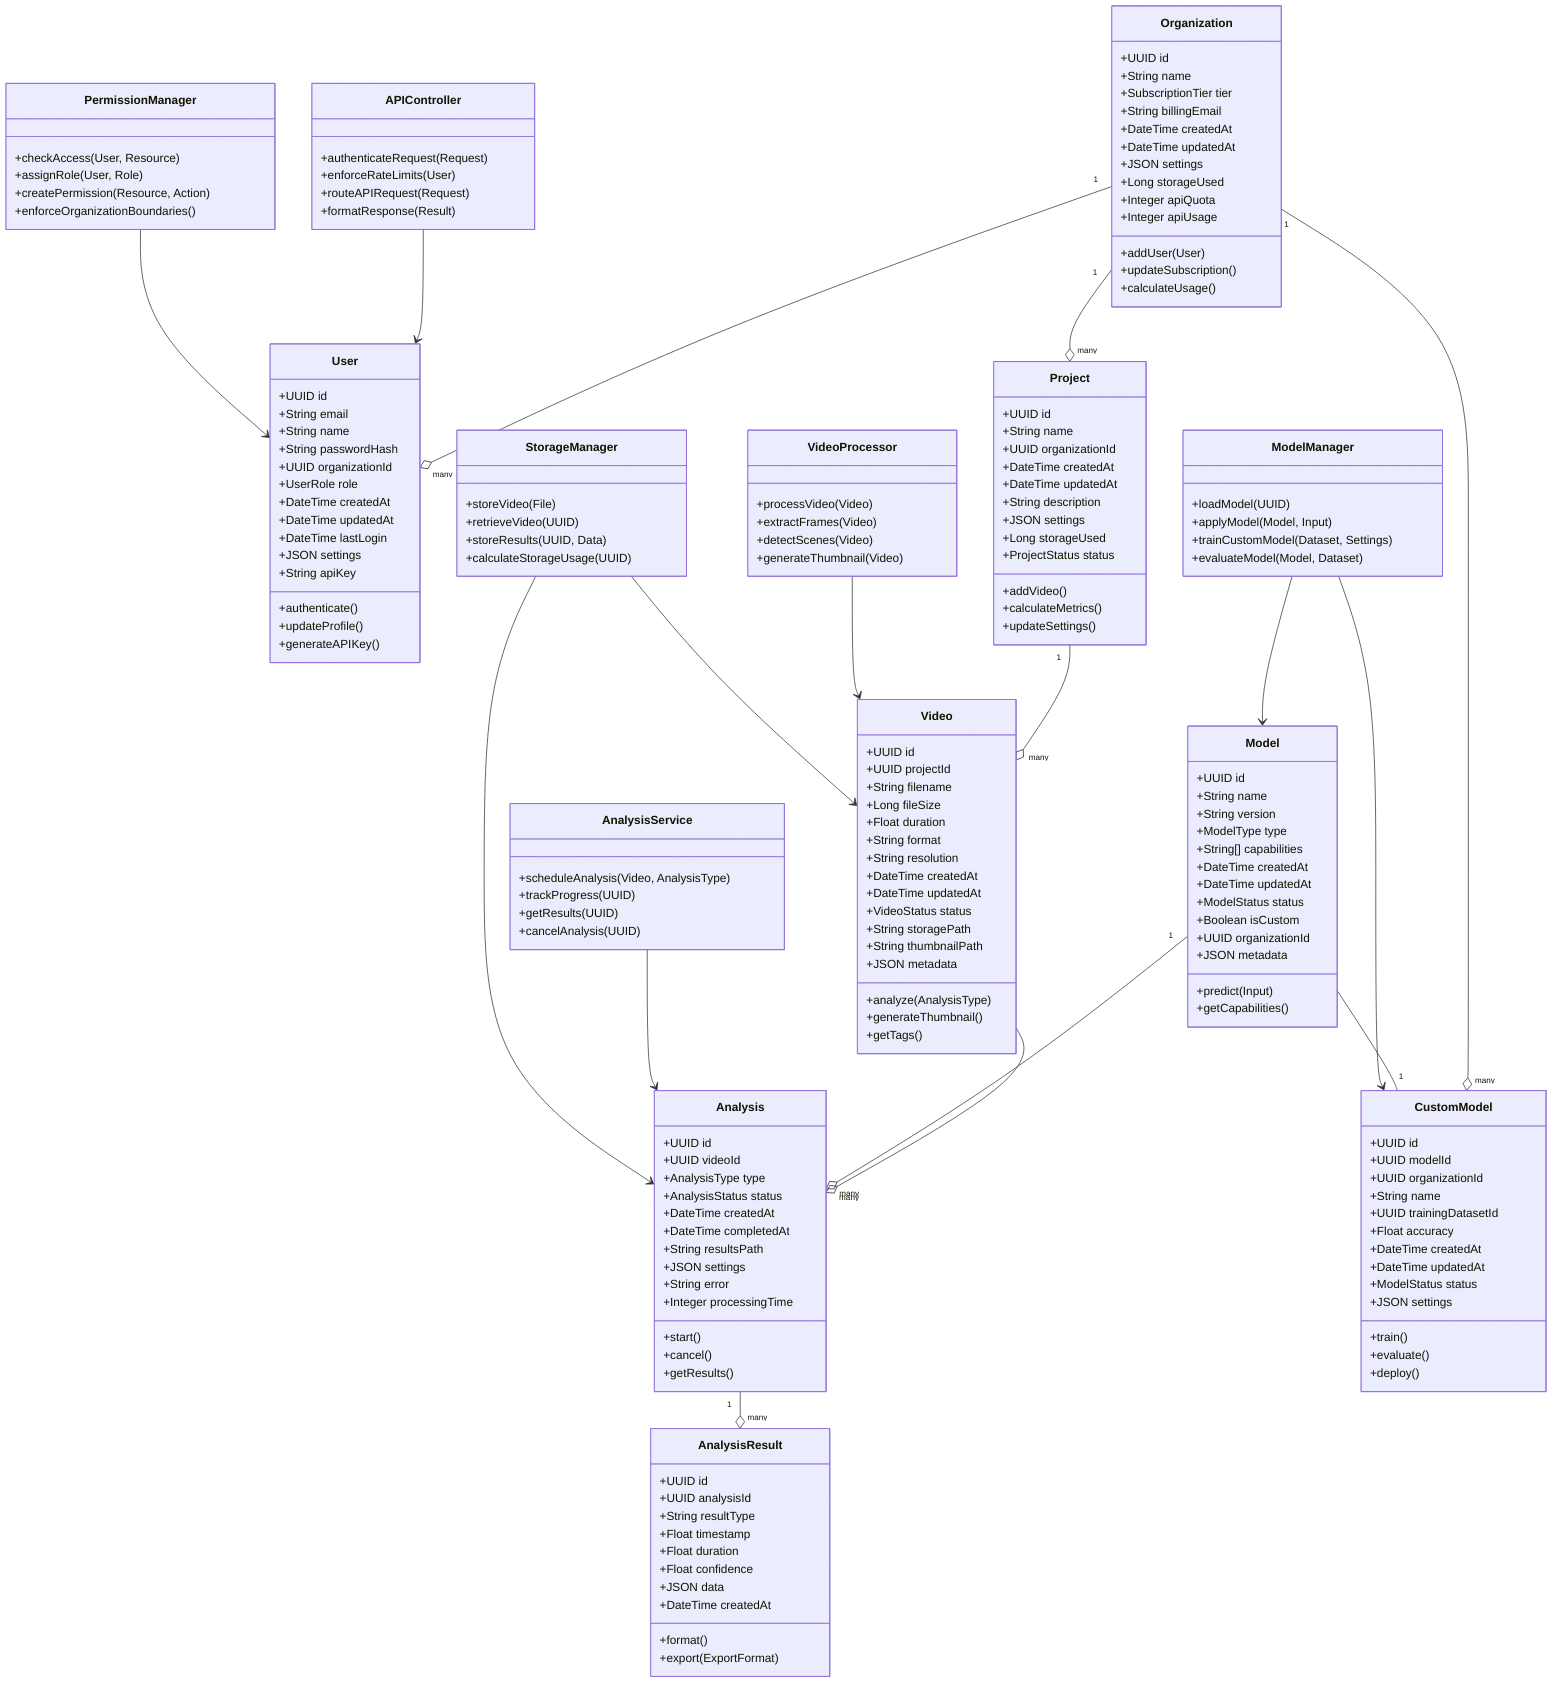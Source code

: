classDiagram
    class User {
        +UUID id
        +String email
        +String name
        +String passwordHash
        +UUID organizationId
        +UserRole role
        +DateTime createdAt
        +DateTime updatedAt
        +DateTime lastLogin
        +JSON settings
        +String apiKey
        +authenticate()
        +updateProfile()
        +generateAPIKey()
    }
    
    class Organization {
        +UUID id
        +String name
        +SubscriptionTier tier
        +String billingEmail
        +DateTime createdAt
        +DateTime updatedAt
        +JSON settings
        +Long storageUsed
        +Integer apiQuota
        +Integer apiUsage
        +addUser(User)
        +updateSubscription()
        +calculateUsage()
    }
    
    class Project {
        +UUID id
        +String name
        +UUID organizationId
        +DateTime createdAt
        +DateTime updatedAt
        +String description
        +JSON settings
        +Long storageUsed
        +ProjectStatus status
        +addVideo()
        +calculateMetrics()
        +updateSettings()
    }
    
    class Video {
        +UUID id
        +UUID projectId
        +String filename
        +Long fileSize
        +Float duration
        +String format
        +String resolution
        +DateTime createdAt
        +DateTime updatedAt
        +VideoStatus status
        +String storagePath
        +String thumbnailPath
        +JSON metadata
        +analyze(AnalysisType)
        +generateThumbnail()
        +getTags()
    }
    
    class Analysis {
        +UUID id
        +UUID videoId
        +AnalysisType type
        +AnalysisStatus status
        +DateTime createdAt
        +DateTime completedAt
        +String resultsPath
        +JSON settings
        +String error
        +Integer processingTime
        +start()
        +cancel()
        +getResults()
    }
    
    class AnalysisResult {
        +UUID id
        +UUID analysisId
        +String resultType
        +Float timestamp
        +Float duration
        +Float confidence
        +JSON data
        +DateTime createdAt
        +format()
        +export(ExportFormat)
    }
    
    class Model {
        +UUID id
        +String name
        +String version
        +ModelType type
        +String[] capabilities
        +DateTime createdAt
        +DateTime updatedAt
        +ModelStatus status
        +Boolean isCustom
        +UUID organizationId
        +JSON metadata
        +predict(Input)
        +getCapabilities()
    }
    
    class CustomModel {
        +UUID id
        +UUID modelId
        +UUID organizationId
        +String name
        +UUID trainingDatasetId
        +Float accuracy
        +DateTime createdAt
        +DateTime updatedAt
        +ModelStatus status
        +JSON settings
        +train()
        +evaluate()
        +deploy()
    }
    
    class AnalysisService {
        +scheduleAnalysis(Video, AnalysisType)
        +trackProgress(UUID)
        +getResults(UUID)
        +cancelAnalysis(UUID)
    }
    
    class VideoProcessor {
        +processVideo(Video)
        +extractFrames(Video)
        +detectScenes(Video)
        +generateThumbnail(Video)
    }
    
    class ModelManager {
        +loadModel(UUID)
        +applyModel(Model, Input)
        +trainCustomModel(Dataset, Settings)
        +evaluateModel(Model, Dataset)
    }
    
    class APIController {
        +authenticateRequest(Request)
        +enforceRateLimits(User)
        +routeAPIRequest(Request)
        +formatResponse(Result)
    }
    
    class StorageManager {
        +storeVideo(File)
        +retrieveVideo(UUID)
        +storeResults(UUID, Data)
        +calculateStorageUsage(UUID)
    }
    
    class PermissionManager {
        +checkAccess(User, Resource)
        +assignRole(User, Role)
        +createPermission(Resource, Action)
        +enforceOrganizationBoundaries()
    }
    
    Organization "1" --o "many" User
    Organization "1" --o "many" Project
    Organization "1" --o "many" CustomModel
    Project "1" --o "many" Video
    Video "1" --o "many" Analysis
    Analysis "1" --o "many" AnalysisResult
    Model "1" --o "many" Analysis
    Model "1" -- "1" CustomModel
    
    AnalysisService --> Analysis
    VideoProcessor --> Video
    ModelManager --> Model
    ModelManager --> CustomModel
    APIController --> User
    StorageManager --> Video
    StorageManager --> Analysis
    PermissionManager --> User